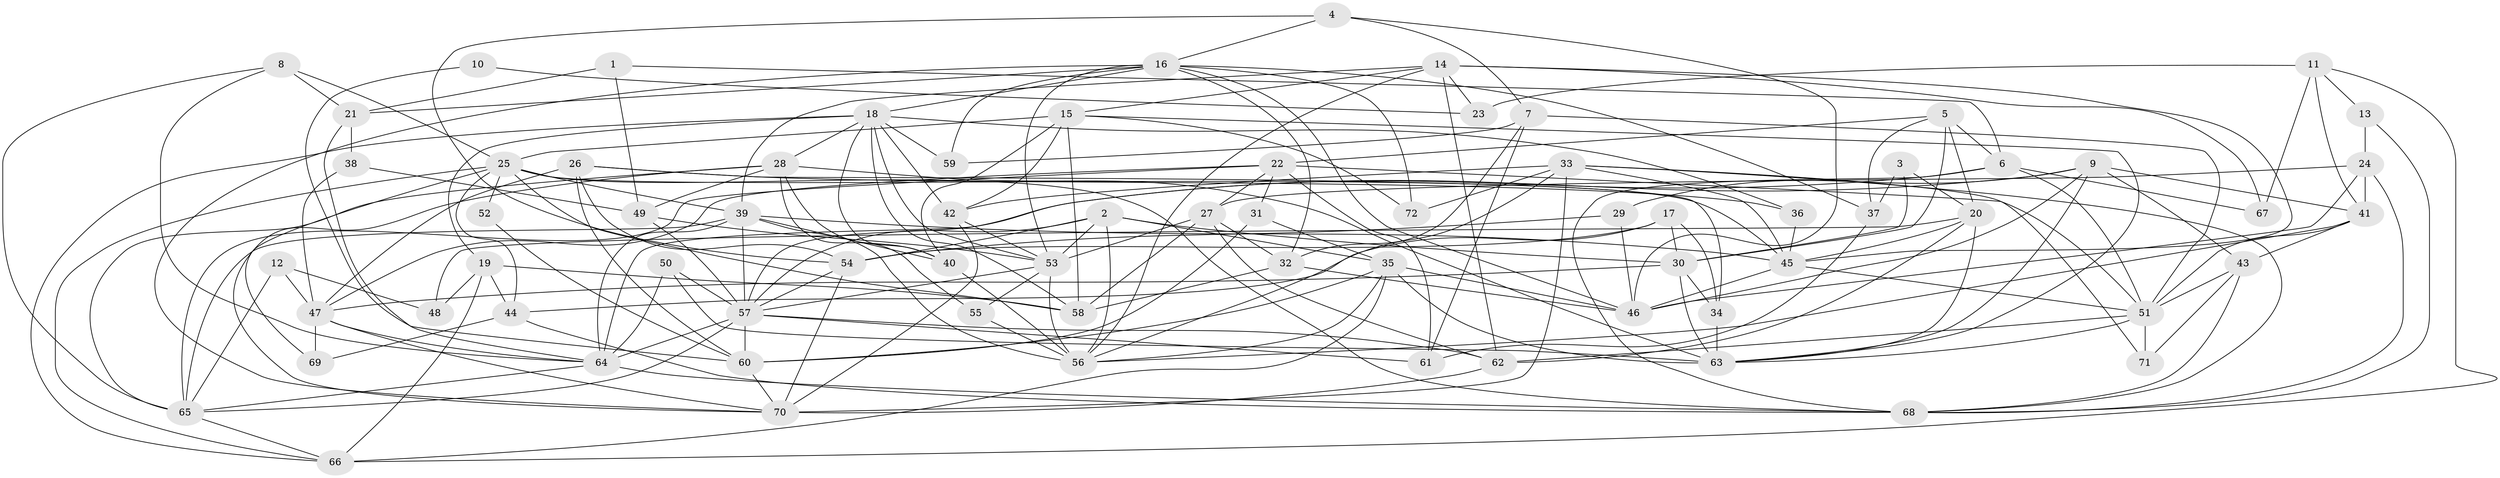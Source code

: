 // original degree distribution, {2: 0.125, 3: 0.3125, 7: 0.034722222222222224, 5: 0.1527777777777778, 4: 0.24305555555555555, 6: 0.1111111111111111, 8: 0.020833333333333332}
// Generated by graph-tools (version 1.1) at 2025/02/03/09/25 03:02:14]
// undirected, 72 vertices, 202 edges
graph export_dot {
graph [start="1"]
  node [color=gray90,style=filled];
  1;
  2;
  3;
  4;
  5;
  6;
  7;
  8;
  9;
  10;
  11;
  12;
  13;
  14;
  15;
  16;
  17;
  18;
  19;
  20;
  21;
  22;
  23;
  24;
  25;
  26;
  27;
  28;
  29;
  30;
  31;
  32;
  33;
  34;
  35;
  36;
  37;
  38;
  39;
  40;
  41;
  42;
  43;
  44;
  45;
  46;
  47;
  48;
  49;
  50;
  51;
  52;
  53;
  54;
  55;
  56;
  57;
  58;
  59;
  60;
  61;
  62;
  63;
  64;
  65;
  66;
  67;
  68;
  69;
  70;
  71;
  72;
  1 -- 6 [weight=1.0];
  1 -- 21 [weight=1.0];
  1 -- 49 [weight=1.0];
  2 -- 30 [weight=1.0];
  2 -- 35 [weight=1.0];
  2 -- 53 [weight=2.0];
  2 -- 54 [weight=1.0];
  2 -- 56 [weight=1.0];
  2 -- 57 [weight=1.0];
  3 -- 20 [weight=1.0];
  3 -- 30 [weight=1.0];
  3 -- 37 [weight=1.0];
  4 -- 7 [weight=1.0];
  4 -- 16 [weight=1.0];
  4 -- 46 [weight=1.0];
  4 -- 54 [weight=1.0];
  5 -- 6 [weight=2.0];
  5 -- 20 [weight=1.0];
  5 -- 22 [weight=1.0];
  5 -- 30 [weight=1.0];
  5 -- 37 [weight=1.0];
  6 -- 51 [weight=1.0];
  6 -- 57 [weight=1.0];
  6 -- 67 [weight=2.0];
  6 -- 68 [weight=1.0];
  7 -- 32 [weight=1.0];
  7 -- 51 [weight=1.0];
  7 -- 59 [weight=1.0];
  7 -- 61 [weight=1.0];
  8 -- 21 [weight=1.0];
  8 -- 25 [weight=1.0];
  8 -- 64 [weight=1.0];
  8 -- 65 [weight=1.0];
  9 -- 29 [weight=1.0];
  9 -- 41 [weight=1.0];
  9 -- 43 [weight=2.0];
  9 -- 46 [weight=1.0];
  9 -- 63 [weight=1.0];
  9 -- 64 [weight=1.0];
  10 -- 23 [weight=1.0];
  10 -- 60 [weight=2.0];
  11 -- 13 [weight=1.0];
  11 -- 23 [weight=2.0];
  11 -- 41 [weight=1.0];
  11 -- 66 [weight=1.0];
  11 -- 67 [weight=1.0];
  12 -- 47 [weight=1.0];
  12 -- 48 [weight=1.0];
  12 -- 65 [weight=1.0];
  13 -- 24 [weight=1.0];
  13 -- 68 [weight=1.0];
  14 -- 15 [weight=1.0];
  14 -- 23 [weight=1.0];
  14 -- 39 [weight=1.0];
  14 -- 45 [weight=1.0];
  14 -- 56 [weight=1.0];
  14 -- 62 [weight=1.0];
  14 -- 67 [weight=1.0];
  15 -- 25 [weight=1.0];
  15 -- 40 [weight=1.0];
  15 -- 42 [weight=1.0];
  15 -- 58 [weight=1.0];
  15 -- 63 [weight=1.0];
  15 -- 72 [weight=1.0];
  16 -- 18 [weight=1.0];
  16 -- 21 [weight=1.0];
  16 -- 32 [weight=1.0];
  16 -- 37 [weight=1.0];
  16 -- 46 [weight=1.0];
  16 -- 53 [weight=1.0];
  16 -- 59 [weight=1.0];
  16 -- 70 [weight=1.0];
  16 -- 72 [weight=1.0];
  17 -- 30 [weight=1.0];
  17 -- 34 [weight=1.0];
  17 -- 44 [weight=1.0];
  17 -- 54 [weight=1.0];
  18 -- 19 [weight=1.0];
  18 -- 28 [weight=1.0];
  18 -- 36 [weight=1.0];
  18 -- 40 [weight=1.0];
  18 -- 42 [weight=1.0];
  18 -- 53 [weight=1.0];
  18 -- 58 [weight=1.0];
  18 -- 59 [weight=1.0];
  18 -- 66 [weight=1.0];
  19 -- 44 [weight=1.0];
  19 -- 48 [weight=1.0];
  19 -- 58 [weight=1.0];
  19 -- 66 [weight=1.0];
  20 -- 45 [weight=1.0];
  20 -- 48 [weight=1.0];
  20 -- 62 [weight=1.0];
  20 -- 63 [weight=1.0];
  21 -- 38 [weight=1.0];
  21 -- 64 [weight=1.0];
  22 -- 27 [weight=1.0];
  22 -- 31 [weight=1.0];
  22 -- 47 [weight=1.0];
  22 -- 51 [weight=1.0];
  22 -- 61 [weight=2.0];
  22 -- 65 [weight=1.0];
  24 -- 27 [weight=1.0];
  24 -- 41 [weight=1.0];
  24 -- 46 [weight=1.0];
  24 -- 68 [weight=1.0];
  25 -- 39 [weight=1.0];
  25 -- 44 [weight=1.0];
  25 -- 45 [weight=1.0];
  25 -- 52 [weight=2.0];
  25 -- 58 [weight=1.0];
  25 -- 66 [weight=1.0];
  25 -- 68 [weight=1.0];
  25 -- 69 [weight=1.0];
  26 -- 34 [weight=1.0];
  26 -- 36 [weight=1.0];
  26 -- 47 [weight=1.0];
  26 -- 54 [weight=1.0];
  26 -- 60 [weight=1.0];
  27 -- 32 [weight=1.0];
  27 -- 53 [weight=1.0];
  27 -- 58 [weight=2.0];
  27 -- 62 [weight=1.0];
  28 -- 40 [weight=1.0];
  28 -- 49 [weight=1.0];
  28 -- 55 [weight=1.0];
  28 -- 63 [weight=1.0];
  28 -- 65 [weight=1.0];
  28 -- 70 [weight=1.0];
  29 -- 46 [weight=1.0];
  29 -- 54 [weight=1.0];
  30 -- 34 [weight=1.0];
  30 -- 47 [weight=1.0];
  30 -- 63 [weight=1.0];
  31 -- 35 [weight=1.0];
  31 -- 60 [weight=1.0];
  32 -- 46 [weight=1.0];
  32 -- 58 [weight=1.0];
  33 -- 42 [weight=1.0];
  33 -- 45 [weight=1.0];
  33 -- 56 [weight=1.0];
  33 -- 68 [weight=1.0];
  33 -- 70 [weight=1.0];
  33 -- 71 [weight=1.0];
  33 -- 72 [weight=1.0];
  34 -- 63 [weight=1.0];
  35 -- 46 [weight=1.0];
  35 -- 56 [weight=1.0];
  35 -- 60 [weight=1.0];
  35 -- 63 [weight=1.0];
  35 -- 66 [weight=1.0];
  36 -- 45 [weight=1.0];
  37 -- 61 [weight=1.0];
  38 -- 47 [weight=1.0];
  38 -- 49 [weight=1.0];
  39 -- 40 [weight=1.0];
  39 -- 45 [weight=1.0];
  39 -- 56 [weight=1.0];
  39 -- 57 [weight=1.0];
  39 -- 64 [weight=1.0];
  39 -- 65 [weight=1.0];
  40 -- 56 [weight=1.0];
  41 -- 43 [weight=1.0];
  41 -- 51 [weight=1.0];
  41 -- 56 [weight=1.0];
  42 -- 53 [weight=1.0];
  42 -- 70 [weight=1.0];
  43 -- 51 [weight=1.0];
  43 -- 68 [weight=1.0];
  43 -- 71 [weight=1.0];
  44 -- 68 [weight=1.0];
  44 -- 69 [weight=1.0];
  45 -- 46 [weight=1.0];
  45 -- 51 [weight=1.0];
  47 -- 64 [weight=1.0];
  47 -- 69 [weight=1.0];
  47 -- 70 [weight=1.0];
  49 -- 53 [weight=1.0];
  49 -- 57 [weight=1.0];
  50 -- 57 [weight=2.0];
  50 -- 63 [weight=1.0];
  50 -- 64 [weight=1.0];
  51 -- 62 [weight=1.0];
  51 -- 63 [weight=1.0];
  51 -- 71 [weight=1.0];
  52 -- 60 [weight=1.0];
  53 -- 55 [weight=1.0];
  53 -- 56 [weight=2.0];
  53 -- 57 [weight=1.0];
  54 -- 57 [weight=1.0];
  54 -- 70 [weight=1.0];
  55 -- 56 [weight=1.0];
  57 -- 60 [weight=2.0];
  57 -- 61 [weight=1.0];
  57 -- 62 [weight=1.0];
  57 -- 64 [weight=1.0];
  57 -- 65 [weight=1.0];
  60 -- 70 [weight=1.0];
  62 -- 70 [weight=1.0];
  64 -- 65 [weight=1.0];
  64 -- 68 [weight=1.0];
  65 -- 66 [weight=1.0];
}
